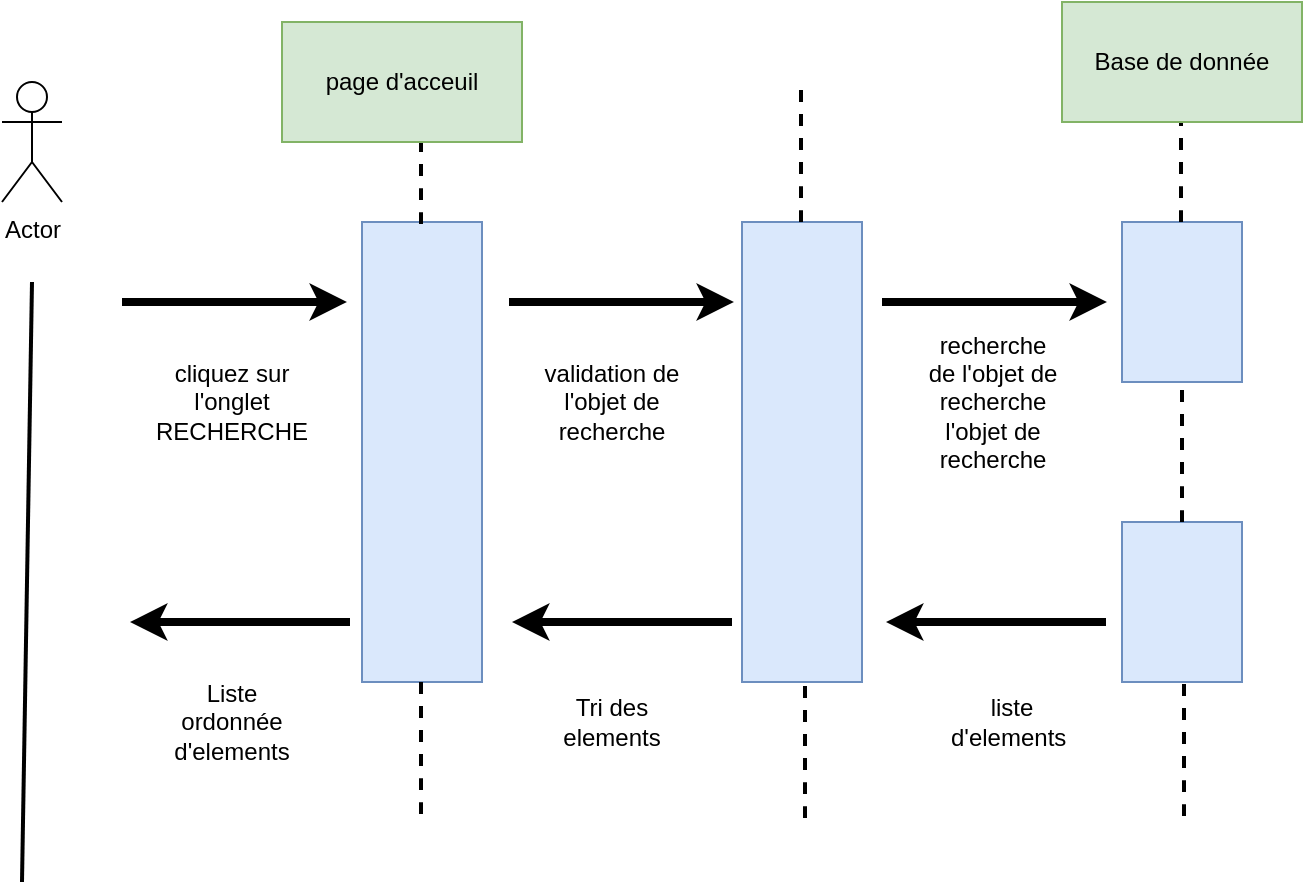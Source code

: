 <mxfile version="13.0.3" type="device"><diagram id="wDZvFwnFu19AmAq6tYqv" name="Page-1"><mxGraphModel dx="868" dy="457" grid="1" gridSize="10" guides="1" tooltips="1" connect="1" arrows="1" fold="1" page="1" pageScale="1" pageWidth="827" pageHeight="1169" math="0" shadow="0"><root><mxCell id="0"/><mxCell id="1" parent="0"/><mxCell id="mlJiukaN4fZ4910m68Tf-1" value="Actor" style="shape=umlActor;verticalLabelPosition=bottom;labelBackgroundColor=#ffffff;verticalAlign=top;html=1;outlineConnect=0;" vertex="1" parent="1"><mxGeometry x="50" y="50" width="30" height="60" as="geometry"/></mxCell><mxCell id="mlJiukaN4fZ4910m68Tf-2" value="" style="rounded=0;whiteSpace=wrap;html=1;fillColor=#dae8fc;strokeColor=#6c8ebf;" vertex="1" parent="1"><mxGeometry x="230" y="120" width="60" height="230" as="geometry"/></mxCell><mxCell id="mlJiukaN4fZ4910m68Tf-3" value="" style="rounded=0;whiteSpace=wrap;html=1;fillColor=#dae8fc;strokeColor=#6c8ebf;" vertex="1" parent="1"><mxGeometry x="420" y="120" width="60" height="230" as="geometry"/></mxCell><mxCell id="mlJiukaN4fZ4910m68Tf-4" value="" style="rounded=0;whiteSpace=wrap;html=1;fillColor=#dae8fc;strokeColor=#6c8ebf;" vertex="1" parent="1"><mxGeometry x="610" y="120" width="60" height="80" as="geometry"/></mxCell><mxCell id="mlJiukaN4fZ4910m68Tf-5" value="" style="rounded=0;whiteSpace=wrap;html=1;fillColor=#dae8fc;strokeColor=#6c8ebf;" vertex="1" parent="1"><mxGeometry x="610" y="270" width="60" height="80" as="geometry"/></mxCell><mxCell id="mlJiukaN4fZ4910m68Tf-6" value="" style="endArrow=classic;html=1;strokeColor=#000000;strokeWidth=4;entryX=-0.067;entryY=0.174;entryDx=0;entryDy=0;entryPerimeter=0;" edge="1" parent="1" target="mlJiukaN4fZ4910m68Tf-3"><mxGeometry width="50" height="50" relative="1" as="geometry"><mxPoint x="303.5" y="160" as="sourcePoint"/><mxPoint x="413.5" y="160" as="targetPoint"/></mxGeometry></mxCell><mxCell id="mlJiukaN4fZ4910m68Tf-7" value="" style="endArrow=classic;html=1;strokeColor=#000000;strokeWidth=4;entryX=-0.067;entryY=0.174;entryDx=0;entryDy=0;entryPerimeter=0;" edge="1" parent="1"><mxGeometry width="50" height="50" relative="1" as="geometry"><mxPoint x="490" y="160" as="sourcePoint"/><mxPoint x="602.48" y="160.02" as="targetPoint"/></mxGeometry></mxCell><mxCell id="mlJiukaN4fZ4910m68Tf-8" value="" style="endArrow=classic;html=1;strokeColor=#000000;strokeWidth=4;entryX=-0.067;entryY=0.174;entryDx=0;entryDy=0;entryPerimeter=0;" edge="1" parent="1"><mxGeometry width="50" height="50" relative="1" as="geometry"><mxPoint x="110" y="160" as="sourcePoint"/><mxPoint x="222.48" y="160.02" as="targetPoint"/></mxGeometry></mxCell><mxCell id="mlJiukaN4fZ4910m68Tf-9" value="" style="endArrow=none;dashed=1;html=1;strokeColor=#000000;strokeWidth=2;exitX=0.5;exitY=0;exitDx=0;exitDy=0;entryX=0.5;entryY=1;entryDx=0;entryDy=0;" edge="1" parent="1" source="mlJiukaN4fZ4910m68Tf-5" target="mlJiukaN4fZ4910m68Tf-4"><mxGeometry width="50" height="50" relative="1" as="geometry"><mxPoint x="645" y="260" as="sourcePoint"/><mxPoint x="645" y="210" as="targetPoint"/><Array as="points"><mxPoint x="640" y="260"/></Array></mxGeometry></mxCell><mxCell id="mlJiukaN4fZ4910m68Tf-10" value="" style="endArrow=none;dashed=1;html=1;strokeColor=#000000;strokeWidth=2;exitX=0.5;exitY=0;exitDx=0;exitDy=0;entryX=0.5;entryY=1;entryDx=0;entryDy=0;" edge="1" parent="1"><mxGeometry width="50" height="50" relative="1" as="geometry"><mxPoint x="641" y="417" as="sourcePoint"/><mxPoint x="641" y="347" as="targetPoint"/><Array as="points"><mxPoint x="641" y="407"/></Array></mxGeometry></mxCell><mxCell id="mlJiukaN4fZ4910m68Tf-11" value="" style="endArrow=classic;html=1;strokeColor=#000000;strokeWidth=4;" edge="1" parent="1"><mxGeometry width="50" height="50" relative="1" as="geometry"><mxPoint x="224" y="320" as="sourcePoint"/><mxPoint x="114" y="320" as="targetPoint"/></mxGeometry></mxCell><mxCell id="mlJiukaN4fZ4910m68Tf-12" value="" style="endArrow=classic;html=1;strokeColor=#000000;strokeWidth=4;" edge="1" parent="1"><mxGeometry width="50" height="50" relative="1" as="geometry"><mxPoint x="415" y="320" as="sourcePoint"/><mxPoint x="305" y="320" as="targetPoint"/></mxGeometry></mxCell><mxCell id="mlJiukaN4fZ4910m68Tf-13" value="" style="endArrow=classic;html=1;strokeColor=#000000;strokeWidth=4;" edge="1" parent="1"><mxGeometry width="50" height="50" relative="1" as="geometry"><mxPoint x="602" y="320" as="sourcePoint"/><mxPoint x="492" y="320" as="targetPoint"/></mxGeometry></mxCell><mxCell id="mlJiukaN4fZ4910m68Tf-14" value="" style="endArrow=none;dashed=1;html=1;strokeColor=#000000;strokeWidth=2;exitX=0.5;exitY=0;exitDx=0;exitDy=0;entryX=0.5;entryY=1;entryDx=0;entryDy=0;" edge="1" parent="1"><mxGeometry width="50" height="50" relative="1" as="geometry"><mxPoint x="451.5" y="418" as="sourcePoint"/><mxPoint x="451.5" y="348" as="targetPoint"/><Array as="points"><mxPoint x="451.5" y="408"/></Array></mxGeometry></mxCell><mxCell id="mlJiukaN4fZ4910m68Tf-15" value="" style="endArrow=none;dashed=1;html=1;strokeColor=#000000;strokeWidth=2;exitX=0.5;exitY=0;exitDx=0;exitDy=0;entryX=0.5;entryY=1;entryDx=0;entryDy=0;" edge="1" parent="1"><mxGeometry width="50" height="50" relative="1" as="geometry"><mxPoint x="259.5" y="416" as="sourcePoint"/><mxPoint x="259.5" y="346" as="targetPoint"/><Array as="points"><mxPoint x="259.5" y="406"/></Array></mxGeometry></mxCell><mxCell id="mlJiukaN4fZ4910m68Tf-16" value="" style="endArrow=none;dashed=1;html=1;strokeColor=#000000;strokeWidth=2;exitX=0.5;exitY=0;exitDx=0;exitDy=0;entryX=0.5;entryY=1;entryDx=0;entryDy=0;" edge="1" parent="1"><mxGeometry width="50" height="50" relative="1" as="geometry"><mxPoint x="259.5" y="121" as="sourcePoint"/><mxPoint x="259.5" y="51" as="targetPoint"/><Array as="points"><mxPoint x="259.5" y="111"/></Array></mxGeometry></mxCell><mxCell id="mlJiukaN4fZ4910m68Tf-17" value="" style="endArrow=none;dashed=1;html=1;strokeColor=#000000;strokeWidth=2;exitX=0.5;exitY=0;exitDx=0;exitDy=0;entryX=0.5;entryY=1;entryDx=0;entryDy=0;" edge="1" parent="1"><mxGeometry width="50" height="50" relative="1" as="geometry"><mxPoint x="449.5" y="120" as="sourcePoint"/><mxPoint x="449.5" y="50" as="targetPoint"/><Array as="points"><mxPoint x="449.5" y="110"/></Array></mxGeometry></mxCell><mxCell id="mlJiukaN4fZ4910m68Tf-18" value="" style="endArrow=none;dashed=1;html=1;strokeColor=#000000;strokeWidth=2;exitX=0.5;exitY=0;exitDx=0;exitDy=0;entryX=0.5;entryY=1;entryDx=0;entryDy=0;" edge="1" parent="1"><mxGeometry width="50" height="50" relative="1" as="geometry"><mxPoint x="639.5" y="120" as="sourcePoint"/><mxPoint x="639.5" y="50" as="targetPoint"/><Array as="points"><mxPoint x="639.5" y="110"/></Array></mxGeometry></mxCell><mxCell id="mlJiukaN4fZ4910m68Tf-19" value="cliquez sur l'onglet RECHERCHE" style="text;html=1;strokeColor=none;fillColor=none;align=center;verticalAlign=middle;whiteSpace=wrap;rounded=0;" vertex="1" parent="1"><mxGeometry x="130" y="170" width="70" height="80" as="geometry"/></mxCell><mxCell id="mlJiukaN4fZ4910m68Tf-20" value="page d'acceuil" style="rounded=0;whiteSpace=wrap;html=1;fillColor=#d5e8d4;strokeColor=#82b366;" vertex="1" parent="1"><mxGeometry x="190" y="20" width="120" height="60" as="geometry"/></mxCell><mxCell id="mlJiukaN4fZ4910m68Tf-21" value="Base de donnée" style="rounded=0;whiteSpace=wrap;html=1;fillColor=#d5e8d4;strokeColor=#82b366;" vertex="1" parent="1"><mxGeometry x="580" y="10" width="120" height="60" as="geometry"/></mxCell><mxCell id="mlJiukaN4fZ4910m68Tf-22" value="&lt;font face=&quot;helvetica&quot;&gt;recherche de&amp;nbsp;&lt;/font&gt;l'objet de recherche&lt;font face=&quot;helvetica&quot;&gt;&lt;br&gt;&lt;/font&gt;l'objet de recherche" style="text;html=1;strokeColor=none;fillColor=none;align=center;verticalAlign=middle;whiteSpace=wrap;rounded=0;" vertex="1" parent="1"><mxGeometry x="511" y="165" width="69" height="90" as="geometry"/></mxCell><mxCell id="mlJiukaN4fZ4910m68Tf-23" value="validation de l'objet de recherche" style="text;html=1;strokeColor=none;fillColor=none;align=center;verticalAlign=middle;whiteSpace=wrap;rounded=0;" vertex="1" parent="1"><mxGeometry x="320" y="170" width="70" height="80" as="geometry"/></mxCell><mxCell id="mlJiukaN4fZ4910m68Tf-24" value="liste d'elements&amp;nbsp;" style="text;html=1;strokeColor=none;fillColor=none;align=center;verticalAlign=middle;whiteSpace=wrap;rounded=0;" vertex="1" parent="1"><mxGeometry x="520" y="330" width="70" height="80" as="geometry"/></mxCell><mxCell id="mlJiukaN4fZ4910m68Tf-25" value="Tri des elements" style="text;html=1;strokeColor=none;fillColor=none;align=center;verticalAlign=middle;whiteSpace=wrap;rounded=0;" vertex="1" parent="1"><mxGeometry x="320" y="330" width="70" height="80" as="geometry"/></mxCell><mxCell id="mlJiukaN4fZ4910m68Tf-26" value="Liste ordonnée d'elements" style="text;html=1;strokeColor=none;fillColor=none;align=center;verticalAlign=middle;whiteSpace=wrap;rounded=0;" vertex="1" parent="1"><mxGeometry x="130" y="330" width="70" height="80" as="geometry"/></mxCell><mxCell id="mlJiukaN4fZ4910m68Tf-27" value="" style="endArrow=none;html=1;strokeColor=#000000;strokeWidth=2;" edge="1" parent="1"><mxGeometry width="50" height="50" relative="1" as="geometry"><mxPoint x="60" y="450" as="sourcePoint"/><mxPoint x="65" y="150" as="targetPoint"/></mxGeometry></mxCell></root></mxGraphModel></diagram></mxfile>